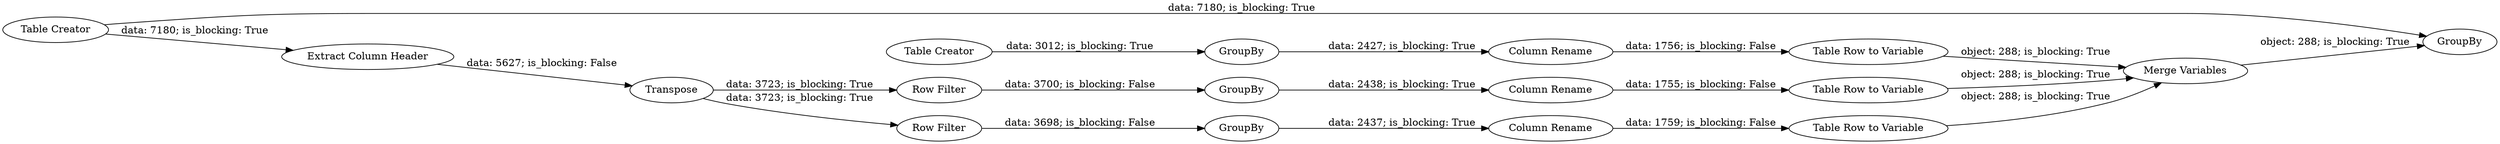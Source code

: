 digraph {
	"-2621658546774427569_3" [label="Table Creator"]
	"-2621658546774427569_2" [label=GroupBy]
	"-2621658546774427569_15" [label="Column Rename"]
	"-2621658546774427569_8" [label=GroupBy]
	"-2621658546774427569_19" [label="Table Creator"]
	"-2621658546774427569_11" [label=GroupBy]
	"-2621658546774427569_9" [label=GroupBy]
	"-2621658546774427569_18" [label="Merge Variables"]
	"-2621658546774427569_4" [label="Extract Column Header"]
	"-2621658546774427569_17" [label="Table Row to Variable"]
	"-2621658546774427569_16" [label="Table Row to Variable"]
	"-2621658546774427569_14" [label="Column Rename"]
	"-2621658546774427569_12" [label="Table Row to Variable"]
	"-2621658546774427569_6" [label="Row Filter"]
	"-2621658546774427569_5" [label=Transpose]
	"-2621658546774427569_7" [label="Row Filter"]
	"-2621658546774427569_13" [label="Column Rename"]
	"-2621658546774427569_5" -> "-2621658546774427569_6" [label="data: 3723; is_blocking: True"]
	"-2621658546774427569_9" -> "-2621658546774427569_14" [label="data: 2437; is_blocking: True"]
	"-2621658546774427569_18" -> "-2621658546774427569_2" [label="object: 288; is_blocking: True"]
	"-2621658546774427569_14" -> "-2621658546774427569_16" [label="data: 1759; is_blocking: False"]
	"-2621658546774427569_4" -> "-2621658546774427569_5" [label="data: 5627; is_blocking: False"]
	"-2621658546774427569_11" -> "-2621658546774427569_15" [label="data: 2427; is_blocking: True"]
	"-2621658546774427569_13" -> "-2621658546774427569_12" [label="data: 1755; is_blocking: False"]
	"-2621658546774427569_17" -> "-2621658546774427569_18" [label="object: 288; is_blocking: True"]
	"-2621658546774427569_19" -> "-2621658546774427569_4" [label="data: 7180; is_blocking: True"]
	"-2621658546774427569_6" -> "-2621658546774427569_8" [label="data: 3700; is_blocking: False"]
	"-2621658546774427569_5" -> "-2621658546774427569_7" [label="data: 3723; is_blocking: True"]
	"-2621658546774427569_12" -> "-2621658546774427569_18" [label="object: 288; is_blocking: True"]
	"-2621658546774427569_7" -> "-2621658546774427569_9" [label="data: 3698; is_blocking: False"]
	"-2621658546774427569_16" -> "-2621658546774427569_18" [label="object: 288; is_blocking: True"]
	"-2621658546774427569_8" -> "-2621658546774427569_13" [label="data: 2438; is_blocking: True"]
	"-2621658546774427569_15" -> "-2621658546774427569_17" [label="data: 1756; is_blocking: False"]
	"-2621658546774427569_19" -> "-2621658546774427569_2" [label="data: 7180; is_blocking: True"]
	"-2621658546774427569_3" -> "-2621658546774427569_11" [label="data: 3012; is_blocking: True"]
	rankdir=LR
}
